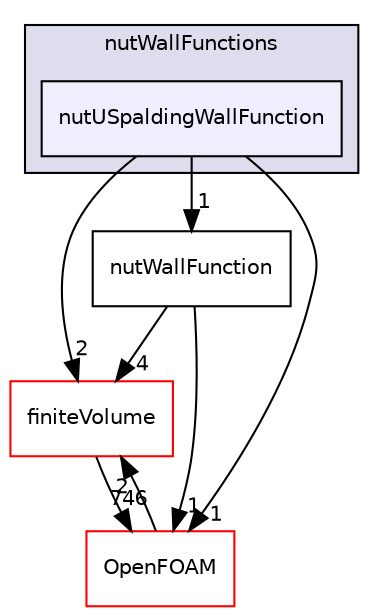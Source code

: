 digraph "src/TurbulenceModels/turbulenceModels/derivedFvPatchFields/wallFunctions/nutWallFunctions/nutUSpaldingWallFunction" {
  bgcolor=transparent;
  compound=true
  node [ fontsize="10", fontname="Helvetica"];
  edge [ labelfontsize="10", labelfontname="Helvetica"];
  subgraph clusterdir_ad914e388ddae9a53c7173853ad02594 {
    graph [ bgcolor="#ddddee", pencolor="black", label="nutWallFunctions" fontname="Helvetica", fontsize="10", URL="dir_ad914e388ddae9a53c7173853ad02594.html"]
  dir_881441b4f1b36ba08964075ecbac7d89 [shape=box, label="nutUSpaldingWallFunction", style="filled", fillcolor="#eeeeff", pencolor="black", URL="dir_881441b4f1b36ba08964075ecbac7d89.html"];
  }
  dir_9bd15774b555cf7259a6fa18f99fe99b [shape=box label="finiteVolume" color="red" URL="dir_9bd15774b555cf7259a6fa18f99fe99b.html"];
  dir_f08c2cfe9526d127775e91918fcfe6fb [shape=box label="nutWallFunction" URL="dir_f08c2cfe9526d127775e91918fcfe6fb.html"];
  dir_c5473ff19b20e6ec4dfe5c310b3778a8 [shape=box label="OpenFOAM" color="red" URL="dir_c5473ff19b20e6ec4dfe5c310b3778a8.html"];
  dir_9bd15774b555cf7259a6fa18f99fe99b->dir_c5473ff19b20e6ec4dfe5c310b3778a8 [headlabel="746", labeldistance=1.5 headhref="dir_000896_001896.html"];
  dir_f08c2cfe9526d127775e91918fcfe6fb->dir_9bd15774b555cf7259a6fa18f99fe99b [headlabel="4", labeldistance=1.5 headhref="dir_003126_000896.html"];
  dir_f08c2cfe9526d127775e91918fcfe6fb->dir_c5473ff19b20e6ec4dfe5c310b3778a8 [headlabel="1", labeldistance=1.5 headhref="dir_003126_001896.html"];
  dir_881441b4f1b36ba08964075ecbac7d89->dir_9bd15774b555cf7259a6fa18f99fe99b [headlabel="2", labeldistance=1.5 headhref="dir_003123_000896.html"];
  dir_881441b4f1b36ba08964075ecbac7d89->dir_f08c2cfe9526d127775e91918fcfe6fb [headlabel="1", labeldistance=1.5 headhref="dir_003123_003126.html"];
  dir_881441b4f1b36ba08964075ecbac7d89->dir_c5473ff19b20e6ec4dfe5c310b3778a8 [headlabel="1", labeldistance=1.5 headhref="dir_003123_001896.html"];
  dir_c5473ff19b20e6ec4dfe5c310b3778a8->dir_9bd15774b555cf7259a6fa18f99fe99b [headlabel="2", labeldistance=1.5 headhref="dir_001896_000896.html"];
}
